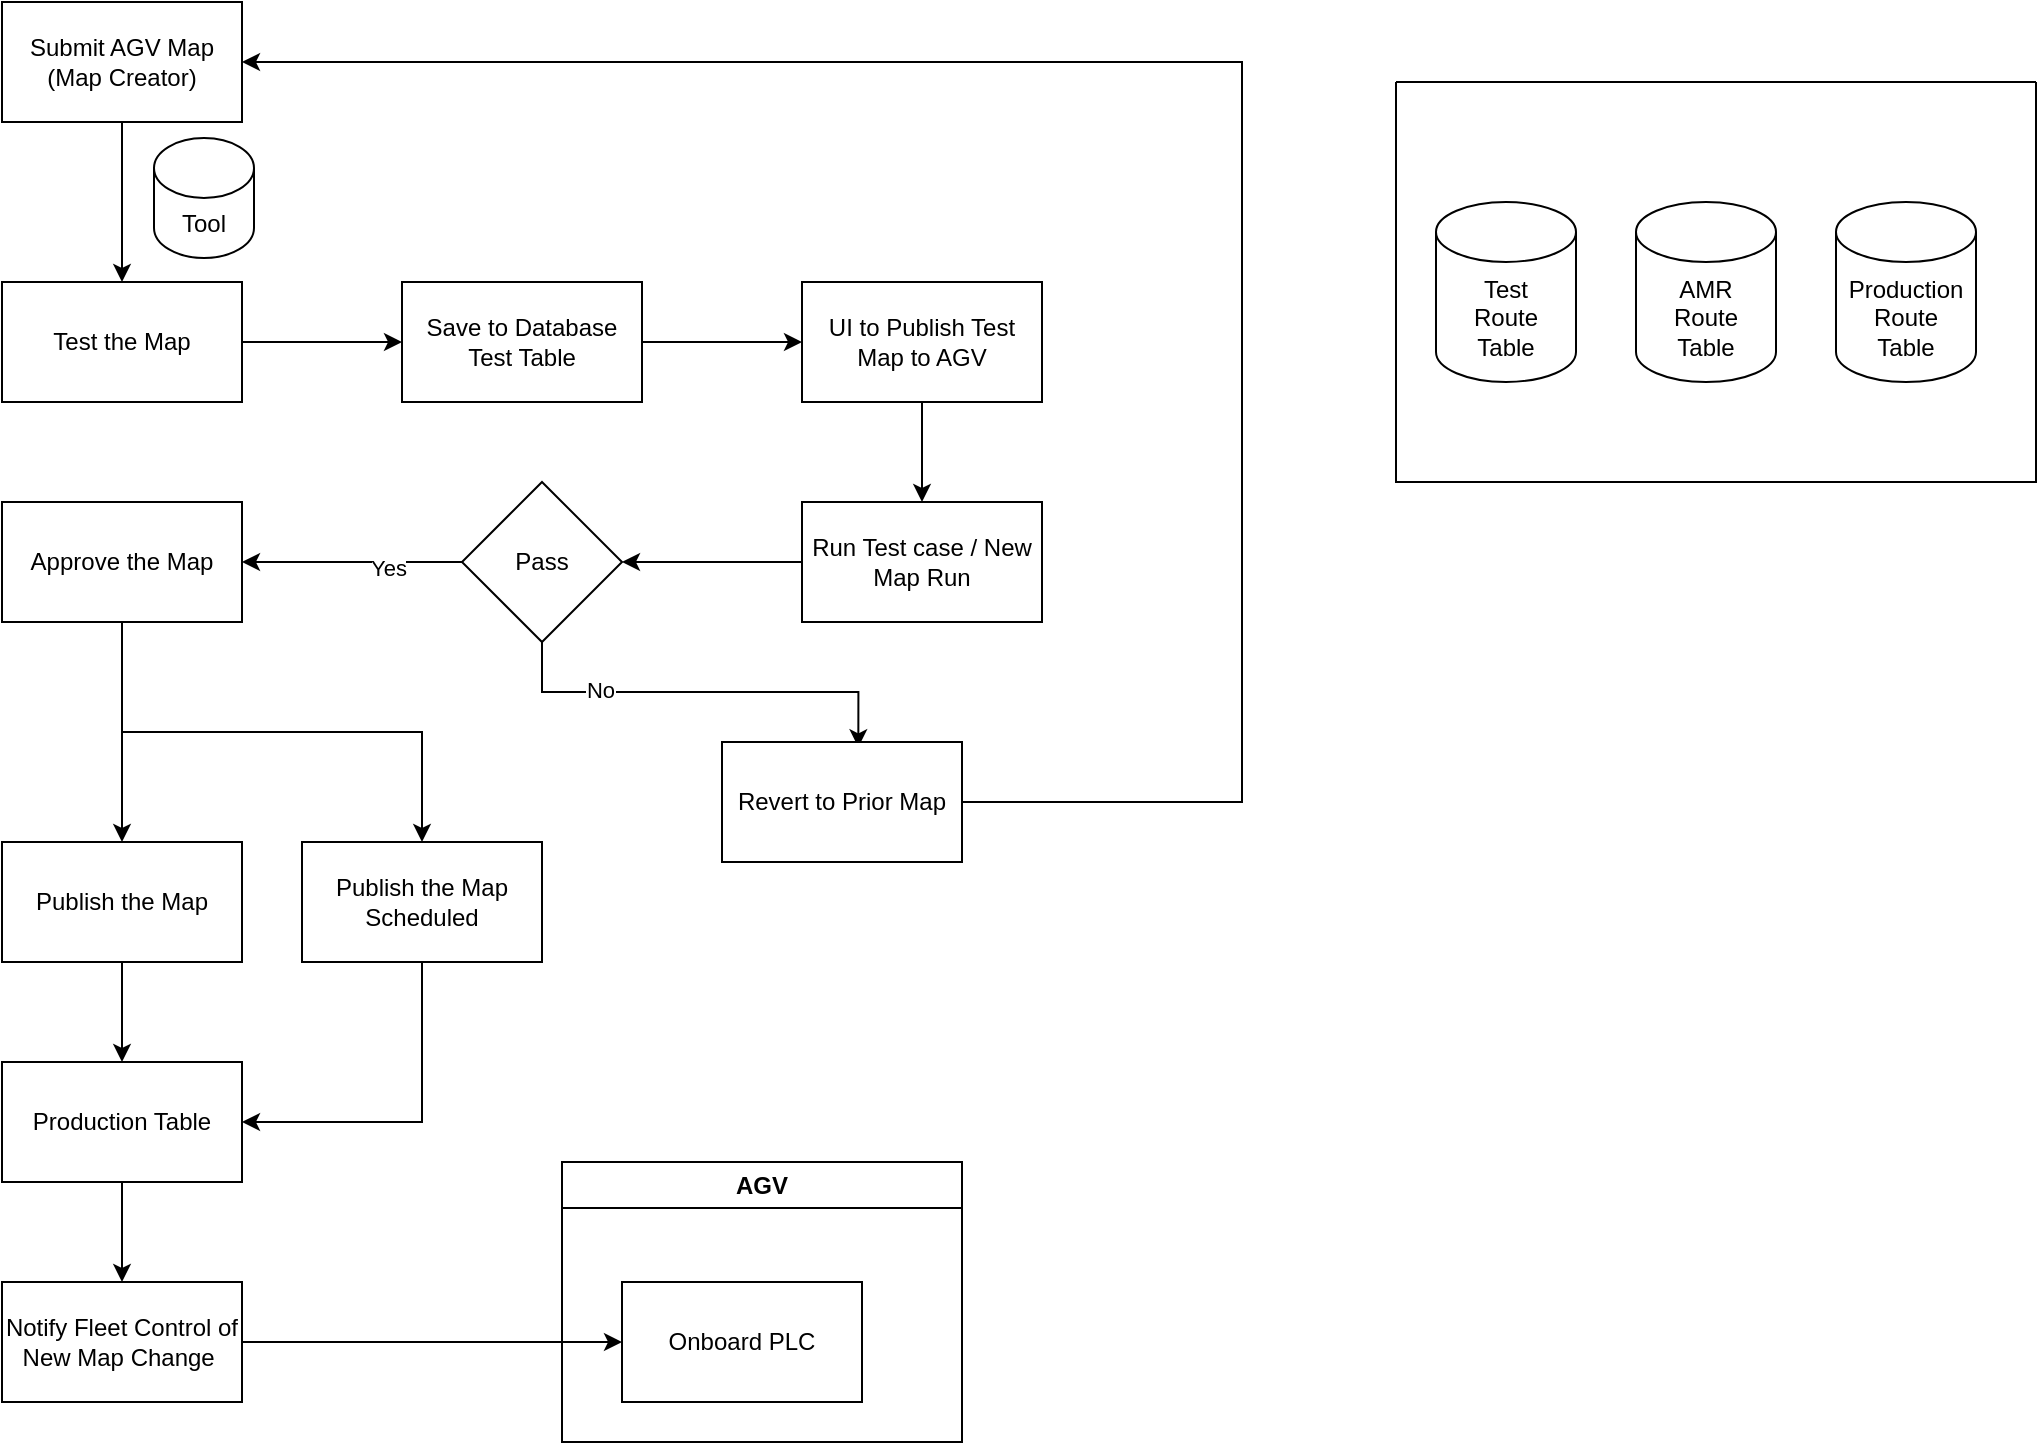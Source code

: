 <mxfile version="24.6.2" type="github" pages="2">
  <diagram name="Page-1" id="2QsnKDRiw-1Jgr29B4CG">
    <mxGraphModel dx="1749" dy="767" grid="0" gridSize="10" guides="1" tooltips="1" connect="1" arrows="1" fold="1" page="1" pageScale="1" pageWidth="1100" pageHeight="850" math="0" shadow="0">
      <root>
        <mxCell id="0" />
        <mxCell id="1" parent="0" />
        <mxCell id="gtfqxJxb_w9fsmuaoTvO-29" value="" style="edgeStyle=orthogonalEdgeStyle;rounded=0;orthogonalLoop=1;jettySize=auto;html=1;" parent="1" source="gtfqxJxb_w9fsmuaoTvO-27" target="gtfqxJxb_w9fsmuaoTvO-28" edge="1">
          <mxGeometry relative="1" as="geometry" />
        </mxCell>
        <mxCell id="gtfqxJxb_w9fsmuaoTvO-27" value="Submit AGV Map&lt;br&gt;(Map Creator)" style="rounded=0;whiteSpace=wrap;html=1;" parent="1" vertex="1">
          <mxGeometry x="50" y="10" width="120" height="60" as="geometry" />
        </mxCell>
        <mxCell id="gtfqxJxb_w9fsmuaoTvO-35" value="" style="edgeStyle=orthogonalEdgeStyle;rounded=0;orthogonalLoop=1;jettySize=auto;html=1;" parent="1" source="gtfqxJxb_w9fsmuaoTvO-28" target="gtfqxJxb_w9fsmuaoTvO-34" edge="1">
          <mxGeometry relative="1" as="geometry" />
        </mxCell>
        <mxCell id="gtfqxJxb_w9fsmuaoTvO-28" value="Test the Map" style="rounded=0;whiteSpace=wrap;html=1;" parent="1" vertex="1">
          <mxGeometry x="50" y="150" width="120" height="60" as="geometry" />
        </mxCell>
        <mxCell id="gtfqxJxb_w9fsmuaoTvO-43" value="" style="edgeStyle=orthogonalEdgeStyle;rounded=0;orthogonalLoop=1;jettySize=auto;html=1;" parent="1" source="gtfqxJxb_w9fsmuaoTvO-30" target="gtfqxJxb_w9fsmuaoTvO-32" edge="1">
          <mxGeometry relative="1" as="geometry" />
        </mxCell>
        <mxCell id="gtfqxJxb_w9fsmuaoTvO-44" style="edgeStyle=orthogonalEdgeStyle;rounded=0;orthogonalLoop=1;jettySize=auto;html=1;exitX=0.5;exitY=1;exitDx=0;exitDy=0;entryX=0.5;entryY=0;entryDx=0;entryDy=0;" parent="1" source="gtfqxJxb_w9fsmuaoTvO-30" target="gtfqxJxb_w9fsmuaoTvO-45" edge="1">
          <mxGeometry relative="1" as="geometry">
            <mxPoint x="260" y="440" as="targetPoint" />
          </mxGeometry>
        </mxCell>
        <mxCell id="gtfqxJxb_w9fsmuaoTvO-30" value="Approve the Map" style="whiteSpace=wrap;html=1;rounded=0;" parent="1" vertex="1">
          <mxGeometry x="50" y="260" width="120" height="60" as="geometry" />
        </mxCell>
        <mxCell id="gtfqxJxb_w9fsmuaoTvO-47" value="" style="edgeStyle=orthogonalEdgeStyle;rounded=0;orthogonalLoop=1;jettySize=auto;html=1;" parent="1" source="gtfqxJxb_w9fsmuaoTvO-32" target="gtfqxJxb_w9fsmuaoTvO-46" edge="1">
          <mxGeometry relative="1" as="geometry" />
        </mxCell>
        <mxCell id="gtfqxJxb_w9fsmuaoTvO-32" value="Publish the Map" style="rounded=0;whiteSpace=wrap;html=1;" parent="1" vertex="1">
          <mxGeometry x="50" y="430" width="120" height="60" as="geometry" />
        </mxCell>
        <mxCell id="gtfqxJxb_w9fsmuaoTvO-37" value="" style="edgeStyle=orthogonalEdgeStyle;rounded=0;orthogonalLoop=1;jettySize=auto;html=1;" parent="1" source="gtfqxJxb_w9fsmuaoTvO-34" target="gtfqxJxb_w9fsmuaoTvO-36" edge="1">
          <mxGeometry relative="1" as="geometry" />
        </mxCell>
        <mxCell id="gtfqxJxb_w9fsmuaoTvO-34" value="Save to Database&lt;br&gt;Test Table" style="rounded=0;whiteSpace=wrap;html=1;" parent="1" vertex="1">
          <mxGeometry x="250" y="150" width="120" height="60" as="geometry" />
        </mxCell>
        <mxCell id="gtfqxJxb_w9fsmuaoTvO-39" value="" style="edgeStyle=orthogonalEdgeStyle;rounded=0;orthogonalLoop=1;jettySize=auto;html=1;" parent="1" source="gtfqxJxb_w9fsmuaoTvO-36" target="gtfqxJxb_w9fsmuaoTvO-38" edge="1">
          <mxGeometry relative="1" as="geometry" />
        </mxCell>
        <mxCell id="gtfqxJxb_w9fsmuaoTvO-36" value="UI to Publish Test Map to AGV" style="whiteSpace=wrap;html=1;rounded=0;" parent="1" vertex="1">
          <mxGeometry x="450" y="150" width="120" height="60" as="geometry" />
        </mxCell>
        <mxCell id="gtfqxJxb_w9fsmuaoTvO-42" style="edgeStyle=orthogonalEdgeStyle;rounded=0;orthogonalLoop=1;jettySize=auto;html=1;exitX=0;exitY=0.5;exitDx=0;exitDy=0;entryX=1;entryY=0.5;entryDx=0;entryDy=0;" parent="1" source="gtfqxJxb_w9fsmuaoTvO-38" target="gtfqxJxb_w9fsmuaoTvO-40" edge="1">
          <mxGeometry relative="1" as="geometry" />
        </mxCell>
        <mxCell id="gtfqxJxb_w9fsmuaoTvO-38" value="Run Test case / New Map Run" style="rounded=0;whiteSpace=wrap;html=1;" parent="1" vertex="1">
          <mxGeometry x="450" y="260" width="120" height="60" as="geometry" />
        </mxCell>
        <mxCell id="gtfqxJxb_w9fsmuaoTvO-41" style="edgeStyle=orthogonalEdgeStyle;rounded=0;orthogonalLoop=1;jettySize=auto;html=1;entryX=1;entryY=0.5;entryDx=0;entryDy=0;" parent="1" source="gtfqxJxb_w9fsmuaoTvO-40" target="gtfqxJxb_w9fsmuaoTvO-30" edge="1">
          <mxGeometry relative="1" as="geometry" />
        </mxCell>
        <mxCell id="gtfqxJxb_w9fsmuaoTvO-56" value="Yes" style="edgeLabel;html=1;align=center;verticalAlign=middle;resizable=0;points=[];" parent="gtfqxJxb_w9fsmuaoTvO-41" vertex="1" connectable="0">
          <mxGeometry x="-0.319" y="3" relative="1" as="geometry">
            <mxPoint as="offset" />
          </mxGeometry>
        </mxCell>
        <mxCell id="gtfqxJxb_w9fsmuaoTvO-54" style="edgeStyle=orthogonalEdgeStyle;rounded=0;orthogonalLoop=1;jettySize=auto;html=1;exitX=0.5;exitY=1;exitDx=0;exitDy=0;entryX=0.568;entryY=0.044;entryDx=0;entryDy=0;entryPerimeter=0;" parent="1" source="gtfqxJxb_w9fsmuaoTvO-40" target="gtfqxJxb_w9fsmuaoTvO-55" edge="1">
          <mxGeometry relative="1" as="geometry">
            <mxPoint x="490" y="390" as="targetPoint" />
          </mxGeometry>
        </mxCell>
        <mxCell id="gtfqxJxb_w9fsmuaoTvO-57" value="No" style="edgeLabel;html=1;align=center;verticalAlign=middle;resizable=0;points=[];" parent="gtfqxJxb_w9fsmuaoTvO-54" vertex="1" connectable="0">
          <mxGeometry x="-0.491" y="1" relative="1" as="geometry">
            <mxPoint as="offset" />
          </mxGeometry>
        </mxCell>
        <mxCell id="gtfqxJxb_w9fsmuaoTvO-40" value="Pass" style="rhombus;whiteSpace=wrap;html=1;rounded=0;" parent="1" vertex="1">
          <mxGeometry x="280" y="250" width="80" height="80" as="geometry" />
        </mxCell>
        <mxCell id="gtfqxJxb_w9fsmuaoTvO-48" style="edgeStyle=orthogonalEdgeStyle;rounded=0;orthogonalLoop=1;jettySize=auto;html=1;entryX=1;entryY=0.5;entryDx=0;entryDy=0;exitX=0.5;exitY=1;exitDx=0;exitDy=0;" parent="1" source="gtfqxJxb_w9fsmuaoTvO-45" target="gtfqxJxb_w9fsmuaoTvO-46" edge="1">
          <mxGeometry relative="1" as="geometry" />
        </mxCell>
        <mxCell id="gtfqxJxb_w9fsmuaoTvO-45" value="Publish the Map&lt;br&gt;Scheduled" style="rounded=0;whiteSpace=wrap;html=1;" parent="1" vertex="1">
          <mxGeometry x="200" y="430" width="120" height="60" as="geometry" />
        </mxCell>
        <mxCell id="gtfqxJxb_w9fsmuaoTvO-50" value="" style="edgeStyle=orthogonalEdgeStyle;rounded=0;orthogonalLoop=1;jettySize=auto;html=1;" parent="1" source="gtfqxJxb_w9fsmuaoTvO-46" target="gtfqxJxb_w9fsmuaoTvO-49" edge="1">
          <mxGeometry relative="1" as="geometry" />
        </mxCell>
        <mxCell id="gtfqxJxb_w9fsmuaoTvO-46" value="Production Table" style="whiteSpace=wrap;html=1;rounded=0;" parent="1" vertex="1">
          <mxGeometry x="50" y="540" width="120" height="60" as="geometry" />
        </mxCell>
        <mxCell id="gtfqxJxb_w9fsmuaoTvO-52" value="" style="edgeStyle=orthogonalEdgeStyle;rounded=0;orthogonalLoop=1;jettySize=auto;html=1;" parent="1" source="gtfqxJxb_w9fsmuaoTvO-49" target="gtfqxJxb_w9fsmuaoTvO-51" edge="1">
          <mxGeometry relative="1" as="geometry" />
        </mxCell>
        <mxCell id="gtfqxJxb_w9fsmuaoTvO-49" value="Notify Fleet Control of New Map Change&amp;nbsp;" style="rounded=0;whiteSpace=wrap;html=1;" parent="1" vertex="1">
          <mxGeometry x="50" y="650" width="120" height="60" as="geometry" />
        </mxCell>
        <mxCell id="gtfqxJxb_w9fsmuaoTvO-53" value="AGV" style="swimlane;whiteSpace=wrap;html=1;" parent="1" vertex="1">
          <mxGeometry x="330" y="590" width="200" height="140" as="geometry" />
        </mxCell>
        <mxCell id="gtfqxJxb_w9fsmuaoTvO-51" value="Onboard PLC" style="rounded=0;whiteSpace=wrap;html=1;" parent="gtfqxJxb_w9fsmuaoTvO-53" vertex="1">
          <mxGeometry x="30" y="60" width="120" height="60" as="geometry" />
        </mxCell>
        <mxCell id="gtfqxJxb_w9fsmuaoTvO-58" style="edgeStyle=orthogonalEdgeStyle;rounded=0;orthogonalLoop=1;jettySize=auto;html=1;entryX=1;entryY=0.5;entryDx=0;entryDy=0;exitX=1;exitY=0.5;exitDx=0;exitDy=0;" parent="1" source="gtfqxJxb_w9fsmuaoTvO-55" target="gtfqxJxb_w9fsmuaoTvO-27" edge="1">
          <mxGeometry relative="1" as="geometry">
            <Array as="points">
              <mxPoint x="530" y="410" />
              <mxPoint x="670" y="410" />
              <mxPoint x="670" y="40" />
            </Array>
          </mxGeometry>
        </mxCell>
        <mxCell id="gtfqxJxb_w9fsmuaoTvO-55" value="Revert to Prior Map" style="rounded=0;whiteSpace=wrap;html=1;" parent="1" vertex="1">
          <mxGeometry x="410" y="380" width="120" height="60" as="geometry" />
        </mxCell>
        <mxCell id="O596VaCGOFfERrqbKhC0-1" value="Tool" style="shape=cylinder3;whiteSpace=wrap;html=1;boundedLbl=1;backgroundOutline=1;size=15;" parent="1" vertex="1">
          <mxGeometry x="126" y="78" width="50" height="60" as="geometry" />
        </mxCell>
        <mxCell id="O596VaCGOFfERrqbKhC0-2" value="" style="swimlane;startSize=0;" parent="1" vertex="1">
          <mxGeometry x="747" y="50" width="320" height="200" as="geometry">
            <mxRectangle x="780" y="60" width="50" height="44" as="alternateBounds" />
          </mxGeometry>
        </mxCell>
        <mxCell id="O596VaCGOFfERrqbKhC0-3" value="Test &lt;br&gt;Route &lt;br&gt;Table" style="shape=cylinder3;whiteSpace=wrap;html=1;boundedLbl=1;backgroundOutline=1;size=15;" parent="O596VaCGOFfERrqbKhC0-2" vertex="1">
          <mxGeometry x="20" y="60" width="70" height="90" as="geometry" />
        </mxCell>
        <mxCell id="O596VaCGOFfERrqbKhC0-4" value="Production&lt;br&gt;Route &lt;br&gt;Table" style="shape=cylinder3;whiteSpace=wrap;html=1;boundedLbl=1;backgroundOutline=1;size=15;" parent="O596VaCGOFfERrqbKhC0-2" vertex="1">
          <mxGeometry x="220" y="60" width="70" height="90" as="geometry" />
        </mxCell>
        <mxCell id="O596VaCGOFfERrqbKhC0-5" value="AMR&lt;br&gt;Route&lt;br&gt;Table" style="shape=cylinder3;whiteSpace=wrap;html=1;boundedLbl=1;backgroundOutline=1;size=15;" parent="O596VaCGOFfERrqbKhC0-2" vertex="1">
          <mxGeometry x="120" y="60" width="70" height="90" as="geometry" />
        </mxCell>
      </root>
    </mxGraphModel>
  </diagram>
  <diagram id="joWZ4Cx2ofpWfaejvBcC" name="Page-2">
    <mxGraphModel dx="1647" dy="886" grid="1" gridSize="10" guides="1" tooltips="1" connect="1" arrows="1" fold="1" page="1" pageScale="1" pageWidth="1100" pageHeight="850" math="0" shadow="0">
      <root>
        <mxCell id="0" />
        <mxCell id="1" parent="0" />
        <mxCell id="CudZy5JcgU4NilBfuUSl-1" value="Tool" style="shape=cylinder3;whiteSpace=wrap;html=1;boundedLbl=1;backgroundOutline=1;size=15;" vertex="1" parent="1">
          <mxGeometry x="360" y="260" width="70" height="90" as="geometry" />
        </mxCell>
        <mxCell id="CudZy5JcgU4NilBfuUSl-4" value="" style="swimlane;startSize=0;" vertex="1" parent="1">
          <mxGeometry x="450" y="350" width="320" height="200" as="geometry" />
        </mxCell>
        <mxCell id="CudZy5JcgU4NilBfuUSl-2" value="Test &lt;br&gt;Route &lt;br&gt;Table" style="shape=cylinder3;whiteSpace=wrap;html=1;boundedLbl=1;backgroundOutline=1;size=15;" vertex="1" parent="CudZy5JcgU4NilBfuUSl-4">
          <mxGeometry x="20" y="60" width="70" height="90" as="geometry" />
        </mxCell>
        <mxCell id="CudZy5JcgU4NilBfuUSl-3" value="Production&lt;br&gt;Route &lt;br&gt;Table" style="shape=cylinder3;whiteSpace=wrap;html=1;boundedLbl=1;backgroundOutline=1;size=15;" vertex="1" parent="CudZy5JcgU4NilBfuUSl-4">
          <mxGeometry x="220" y="60" width="70" height="90" as="geometry" />
        </mxCell>
        <mxCell id="CudZy5JcgU4NilBfuUSl-5" value="AMR&lt;br&gt;Route&lt;br&gt;Table" style="shape=cylinder3;whiteSpace=wrap;html=1;boundedLbl=1;backgroundOutline=1;size=15;" vertex="1" parent="CudZy5JcgU4NilBfuUSl-4">
          <mxGeometry x="120" y="60" width="70" height="90" as="geometry" />
        </mxCell>
      </root>
    </mxGraphModel>
  </diagram>
</mxfile>
